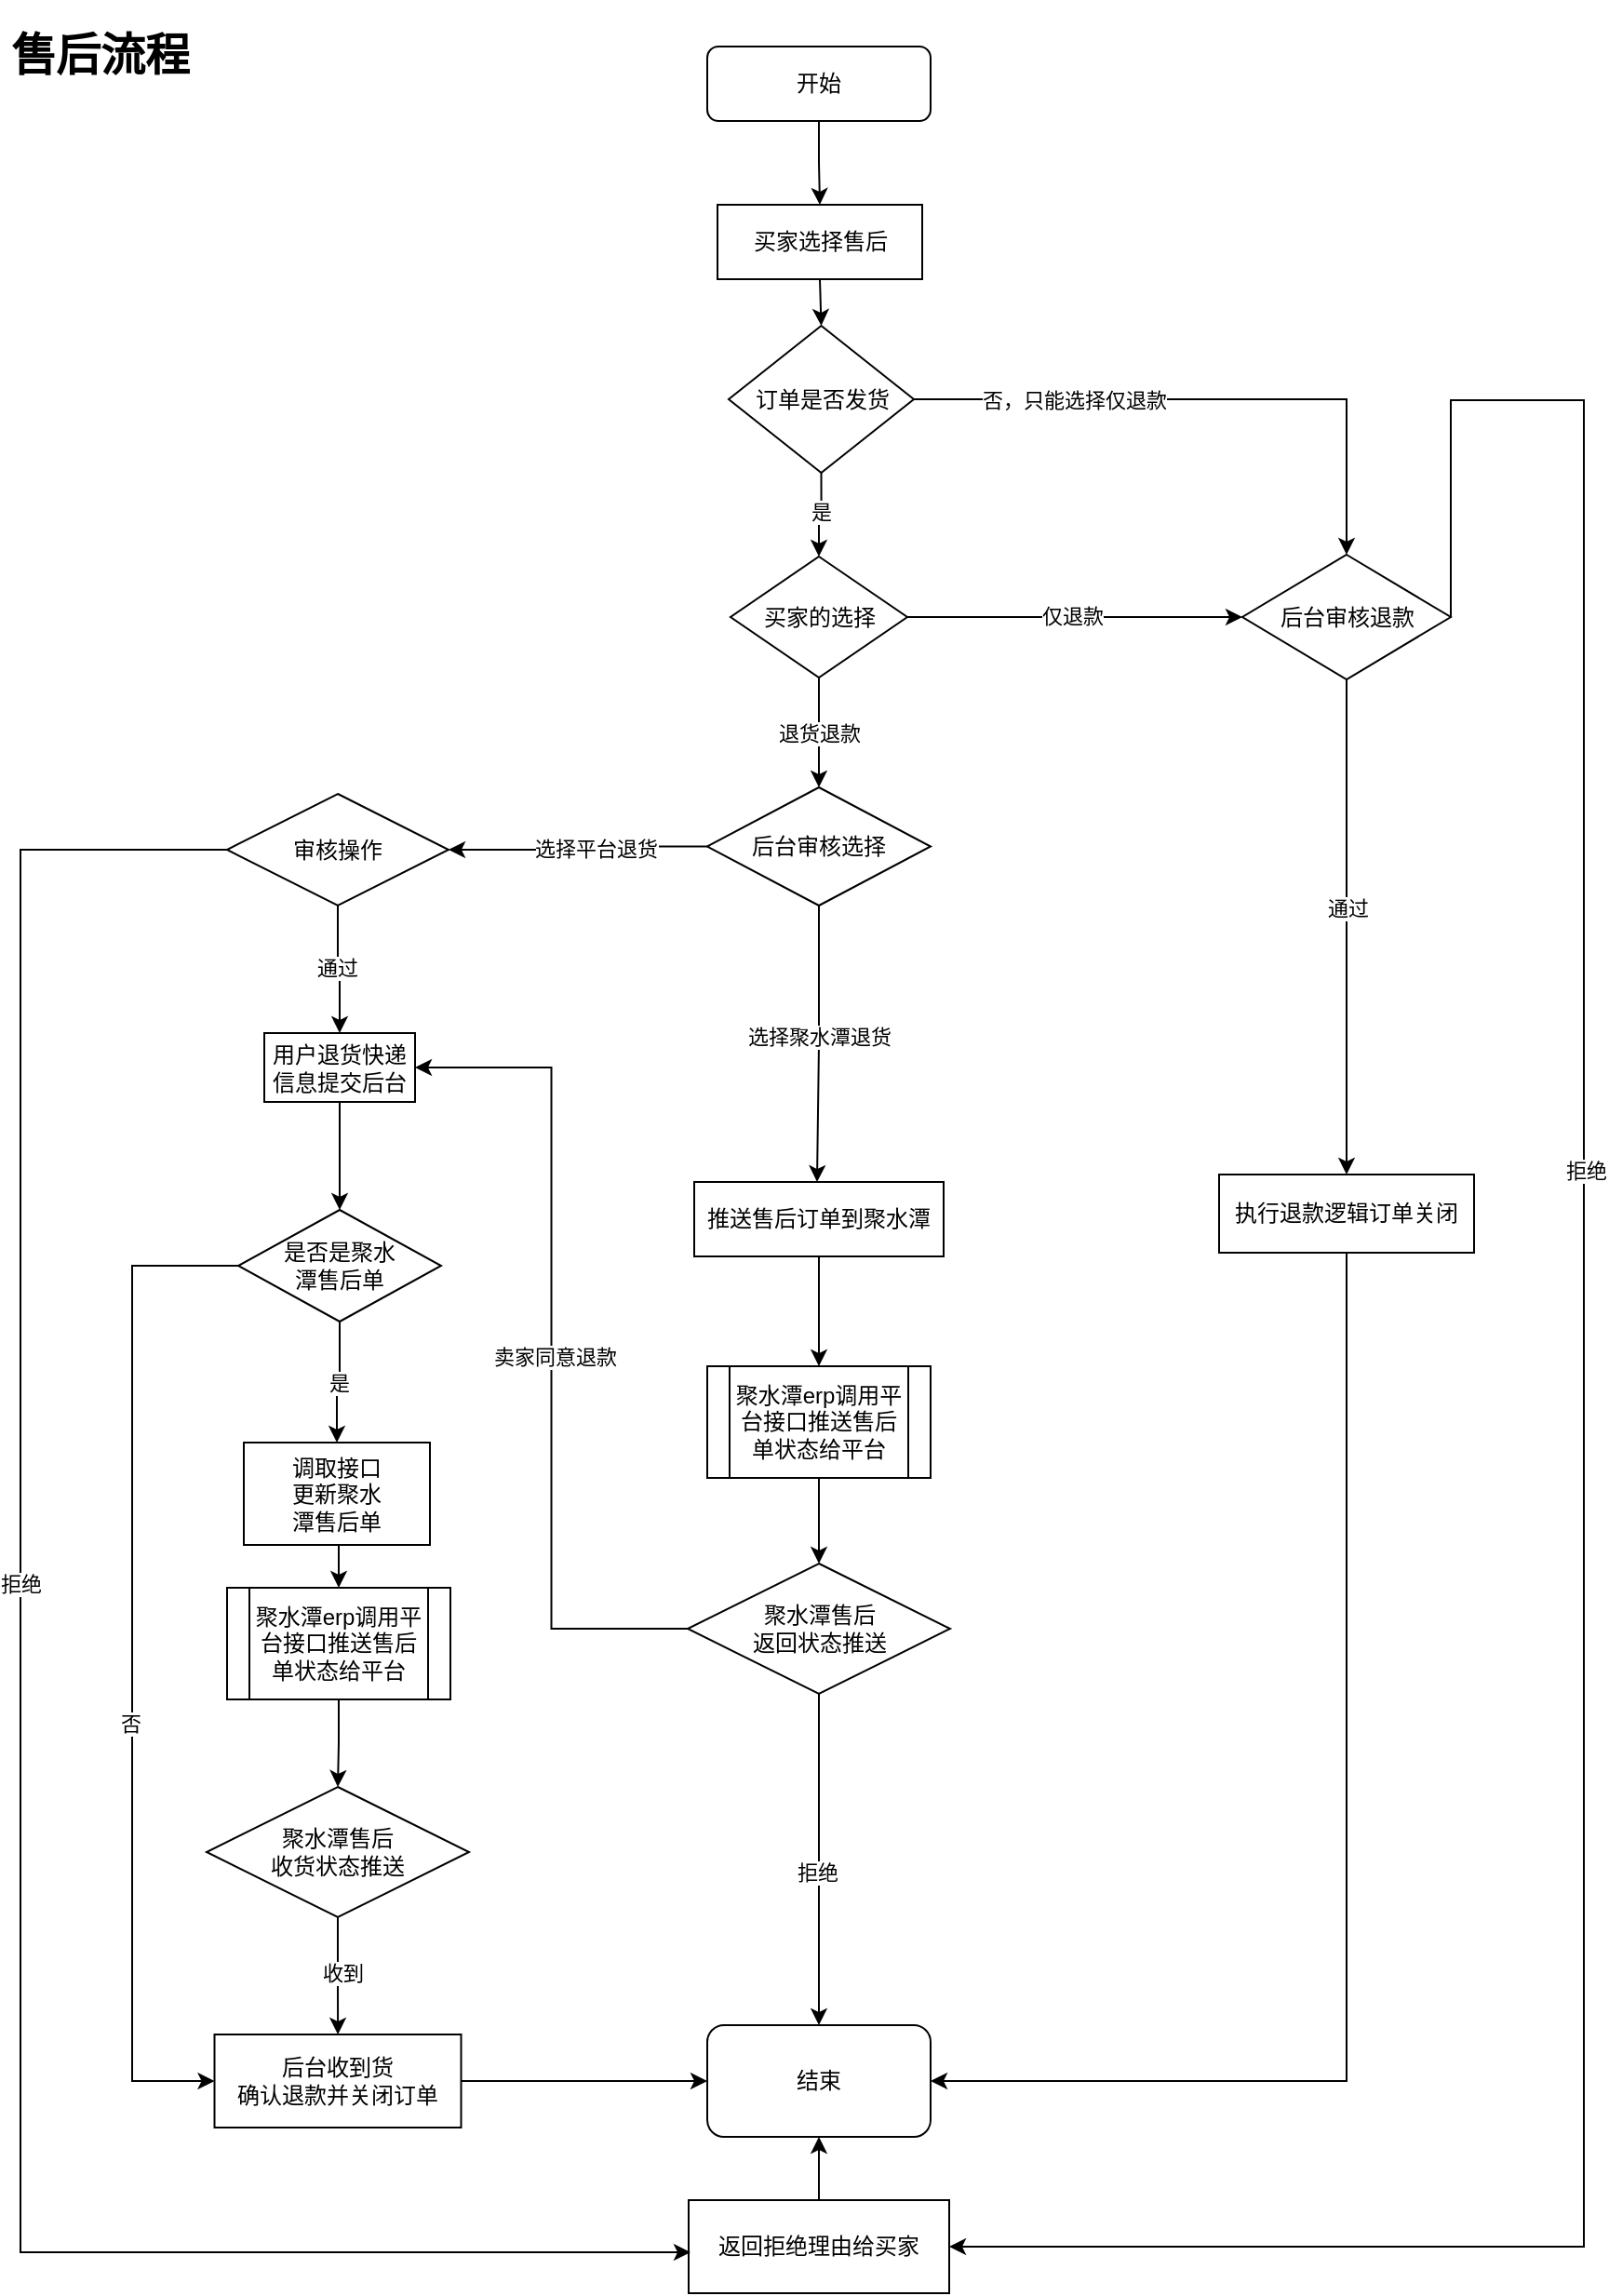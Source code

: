 <mxfile version="22.0.4" type="github">
  <diagram id="C5RBs43oDa-KdzZeNtuy" name="Page-1">
    <mxGraphModel dx="2183" dy="798" grid="1" gridSize="10" guides="1" tooltips="1" connect="1" arrows="1" fold="1" page="1" pageScale="1" pageWidth="827" pageHeight="1169" math="0" shadow="0">
      <root>
        <mxCell id="WIyWlLk6GJQsqaUBKTNV-0" />
        <mxCell id="WIyWlLk6GJQsqaUBKTNV-1" parent="WIyWlLk6GJQsqaUBKTNV-0" />
        <mxCell id="H3hWL_QZo341hXOzopkk-31" style="edgeStyle=orthogonalEdgeStyle;rounded=0;orthogonalLoop=1;jettySize=auto;html=1;exitX=0.5;exitY=1;exitDx=0;exitDy=0;entryX=0.5;entryY=0;entryDx=0;entryDy=0;" edge="1" parent="WIyWlLk6GJQsqaUBKTNV-1" source="WIyWlLk6GJQsqaUBKTNV-3" target="H3hWL_QZo341hXOzopkk-127">
          <mxGeometry relative="1" as="geometry">
            <mxPoint x="-20.25" y="235" as="targetPoint" />
          </mxGeometry>
        </mxCell>
        <mxCell id="WIyWlLk6GJQsqaUBKTNV-3" value="开始" style="rounded=1;whiteSpace=wrap;html=1;fontSize=12;glass=0;strokeWidth=1;shadow=0;" parent="WIyWlLk6GJQsqaUBKTNV-1" vertex="1">
          <mxGeometry x="-81" y="125" width="120" height="40" as="geometry" />
        </mxCell>
        <mxCell id="9lfzOgtiuPNVcqvpQxE5-0" value="&lt;h1&gt;售后流程&lt;/h1&gt;" style="text;html=1;strokeColor=none;fillColor=none;spacing=5;spacingTop=-20;whiteSpace=wrap;overflow=hidden;rounded=0;" parent="WIyWlLk6GJQsqaUBKTNV-1" vertex="1">
          <mxGeometry x="-460" y="110" width="110" height="40" as="geometry" />
        </mxCell>
        <mxCell id="H3hWL_QZo341hXOzopkk-34" style="edgeStyle=orthogonalEdgeStyle;rounded=0;orthogonalLoop=1;jettySize=auto;html=1;exitX=0.5;exitY=1;exitDx=0;exitDy=0;entryX=0.5;entryY=0;entryDx=0;entryDy=0;" edge="1" parent="WIyWlLk6GJQsqaUBKTNV-1" source="H3hWL_QZo341hXOzopkk-5" target="H3hWL_QZo341hXOzopkk-24">
          <mxGeometry relative="1" as="geometry" />
        </mxCell>
        <mxCell id="H3hWL_QZo341hXOzopkk-43" value="通过" style="edgeLabel;html=1;align=center;verticalAlign=middle;resizable=0;points=[];" vertex="1" connectable="0" parent="H3hWL_QZo341hXOzopkk-34">
          <mxGeometry x="-0.077" relative="1" as="geometry">
            <mxPoint as="offset" />
          </mxGeometry>
        </mxCell>
        <mxCell id="H3hWL_QZo341hXOzopkk-117" style="edgeStyle=orthogonalEdgeStyle;rounded=0;orthogonalLoop=1;jettySize=auto;html=1;exitX=1;exitY=0.5;exitDx=0;exitDy=0;entryX=1;entryY=0.5;entryDx=0;entryDy=0;" edge="1" parent="WIyWlLk6GJQsqaUBKTNV-1" source="H3hWL_QZo341hXOzopkk-5" target="H3hWL_QZo341hXOzopkk-23">
          <mxGeometry relative="1" as="geometry">
            <Array as="points">
              <mxPoint x="390" y="315" />
              <mxPoint x="390" y="1307" />
            </Array>
          </mxGeometry>
        </mxCell>
        <mxCell id="H3hWL_QZo341hXOzopkk-118" value="拒绝" style="edgeLabel;html=1;align=center;verticalAlign=middle;resizable=0;points=[];" vertex="1" connectable="0" parent="H3hWL_QZo341hXOzopkk-117">
          <mxGeometry x="-0.21" y="1" relative="1" as="geometry">
            <mxPoint y="1" as="offset" />
          </mxGeometry>
        </mxCell>
        <mxCell id="H3hWL_QZo341hXOzopkk-5" value="后台审核退款" style="rhombus;whiteSpace=wrap;html=1;" vertex="1" parent="WIyWlLk6GJQsqaUBKTNV-1">
          <mxGeometry x="206.5" y="398" width="112" height="67" as="geometry" />
        </mxCell>
        <mxCell id="H3hWL_QZo341hXOzopkk-16" style="edgeStyle=orthogonalEdgeStyle;rounded=0;orthogonalLoop=1;jettySize=auto;html=1;exitX=0.5;exitY=1;exitDx=0;exitDy=0;entryX=0.5;entryY=0;entryDx=0;entryDy=0;" edge="1" parent="WIyWlLk6GJQsqaUBKTNV-1" source="H3hWL_QZo341hXOzopkk-15" target="H3hWL_QZo341hXOzopkk-46">
          <mxGeometry relative="1" as="geometry">
            <mxPoint x="-70" y="510" as="targetPoint" />
            <mxPoint x="40" y="428.5" as="sourcePoint" />
          </mxGeometry>
        </mxCell>
        <mxCell id="H3hWL_QZo341hXOzopkk-18" value="退货退款" style="edgeLabel;html=1;align=center;verticalAlign=middle;resizable=0;points=[];" vertex="1" connectable="0" parent="H3hWL_QZo341hXOzopkk-16">
          <mxGeometry x="-0.043" relative="1" as="geometry">
            <mxPoint y="2" as="offset" />
          </mxGeometry>
        </mxCell>
        <mxCell id="H3hWL_QZo341hXOzopkk-143" style="edgeStyle=orthogonalEdgeStyle;rounded=0;orthogonalLoop=1;jettySize=auto;html=1;exitX=1;exitY=0.5;exitDx=0;exitDy=0;entryX=0;entryY=0.5;entryDx=0;entryDy=0;" edge="1" parent="WIyWlLk6GJQsqaUBKTNV-1" source="H3hWL_QZo341hXOzopkk-15" target="H3hWL_QZo341hXOzopkk-5">
          <mxGeometry relative="1" as="geometry" />
        </mxCell>
        <mxCell id="H3hWL_QZo341hXOzopkk-144" value="仅退款" style="edgeLabel;html=1;align=center;verticalAlign=middle;resizable=0;points=[];" vertex="1" connectable="0" parent="H3hWL_QZo341hXOzopkk-143">
          <mxGeometry x="-0.781" y="-2" relative="1" as="geometry">
            <mxPoint x="69" y="-3" as="offset" />
          </mxGeometry>
        </mxCell>
        <mxCell id="H3hWL_QZo341hXOzopkk-15" value="买家的选择" style="rhombus;whiteSpace=wrap;html=1;" vertex="1" parent="WIyWlLk6GJQsqaUBKTNV-1">
          <mxGeometry x="-68.5" y="399" width="95" height="65" as="geometry" />
        </mxCell>
        <mxCell id="H3hWL_QZo341hXOzopkk-116" style="edgeStyle=orthogonalEdgeStyle;rounded=0;orthogonalLoop=1;jettySize=auto;html=1;exitX=0.5;exitY=0;exitDx=0;exitDy=0;entryX=0.5;entryY=1;entryDx=0;entryDy=0;" edge="1" parent="WIyWlLk6GJQsqaUBKTNV-1" source="H3hWL_QZo341hXOzopkk-23" target="H3hWL_QZo341hXOzopkk-61">
          <mxGeometry relative="1" as="geometry" />
        </mxCell>
        <mxCell id="H3hWL_QZo341hXOzopkk-23" value="返回拒绝理由给买家" style="rounded=0;whiteSpace=wrap;html=1;" vertex="1" parent="WIyWlLk6GJQsqaUBKTNV-1">
          <mxGeometry x="-91" y="1282" width="140" height="50" as="geometry" />
        </mxCell>
        <mxCell id="H3hWL_QZo341hXOzopkk-62" style="edgeStyle=orthogonalEdgeStyle;rounded=0;orthogonalLoop=1;jettySize=auto;html=1;exitX=0.5;exitY=1;exitDx=0;exitDy=0;entryX=1;entryY=0.5;entryDx=0;entryDy=0;" edge="1" parent="WIyWlLk6GJQsqaUBKTNV-1" source="H3hWL_QZo341hXOzopkk-24" target="H3hWL_QZo341hXOzopkk-61">
          <mxGeometry relative="1" as="geometry" />
        </mxCell>
        <mxCell id="H3hWL_QZo341hXOzopkk-24" value="执行退款逻辑订单关闭" style="rounded=0;whiteSpace=wrap;html=1;" vertex="1" parent="WIyWlLk6GJQsqaUBKTNV-1">
          <mxGeometry x="194" y="731" width="137" height="42" as="geometry" />
        </mxCell>
        <mxCell id="H3hWL_QZo341hXOzopkk-134" style="edgeStyle=orthogonalEdgeStyle;rounded=0;orthogonalLoop=1;jettySize=auto;html=1;exitX=0.5;exitY=1;exitDx=0;exitDy=0;entryX=0.5;entryY=0;entryDx=0;entryDy=0;" edge="1" parent="WIyWlLk6GJQsqaUBKTNV-1" source="H3hWL_QZo341hXOzopkk-25" target="H3hWL_QZo341hXOzopkk-15">
          <mxGeometry relative="1" as="geometry" />
        </mxCell>
        <mxCell id="H3hWL_QZo341hXOzopkk-135" value="是" style="edgeLabel;html=1;align=center;verticalAlign=middle;resizable=0;points=[];" vertex="1" connectable="0" parent="H3hWL_QZo341hXOzopkk-134">
          <mxGeometry x="-0.122" y="-3" relative="1" as="geometry">
            <mxPoint x="2" as="offset" />
          </mxGeometry>
        </mxCell>
        <mxCell id="H3hWL_QZo341hXOzopkk-141" style="edgeStyle=orthogonalEdgeStyle;rounded=0;orthogonalLoop=1;jettySize=auto;html=1;exitX=1;exitY=0.5;exitDx=0;exitDy=0;entryX=0.5;entryY=0;entryDx=0;entryDy=0;" edge="1" parent="WIyWlLk6GJQsqaUBKTNV-1" source="H3hWL_QZo341hXOzopkk-25" target="H3hWL_QZo341hXOzopkk-5">
          <mxGeometry relative="1" as="geometry" />
        </mxCell>
        <mxCell id="H3hWL_QZo341hXOzopkk-142" value="否，只能选择仅退款" style="edgeLabel;html=1;align=center;verticalAlign=middle;resizable=0;points=[];" vertex="1" connectable="0" parent="H3hWL_QZo341hXOzopkk-141">
          <mxGeometry x="-0.107" y="-1" relative="1" as="geometry">
            <mxPoint x="-55" y="-1" as="offset" />
          </mxGeometry>
        </mxCell>
        <mxCell id="H3hWL_QZo341hXOzopkk-25" value="订单是否发货" style="rhombus;whiteSpace=wrap;html=1;" vertex="1" parent="WIyWlLk6GJQsqaUBKTNV-1">
          <mxGeometry x="-69.5" y="275" width="99.5" height="79" as="geometry" />
        </mxCell>
        <mxCell id="H3hWL_QZo341hXOzopkk-47" style="edgeStyle=orthogonalEdgeStyle;rounded=0;orthogonalLoop=1;jettySize=auto;html=1;exitX=0.5;exitY=1;exitDx=0;exitDy=0;entryX=0.5;entryY=0;entryDx=0;entryDy=0;" edge="1" parent="WIyWlLk6GJQsqaUBKTNV-1" source="H3hWL_QZo341hXOzopkk-46">
          <mxGeometry relative="1" as="geometry">
            <mxPoint x="-22" y="735" as="targetPoint" />
          </mxGeometry>
        </mxCell>
        <mxCell id="H3hWL_QZo341hXOzopkk-50" value="选择聚水潭退货" style="edgeLabel;html=1;align=center;verticalAlign=middle;resizable=0;points=[];" vertex="1" connectable="0" parent="H3hWL_QZo341hXOzopkk-47">
          <mxGeometry x="-0.051" relative="1" as="geometry">
            <mxPoint as="offset" />
          </mxGeometry>
        </mxCell>
        <mxCell id="H3hWL_QZo341hXOzopkk-51" style="edgeStyle=orthogonalEdgeStyle;rounded=0;orthogonalLoop=1;jettySize=auto;html=1;exitX=0;exitY=0.5;exitDx=0;exitDy=0;entryX=1;entryY=0.5;entryDx=0;entryDy=0;" edge="1" parent="WIyWlLk6GJQsqaUBKTNV-1" source="H3hWL_QZo341hXOzopkk-46" target="H3hWL_QZo341hXOzopkk-64">
          <mxGeometry relative="1" as="geometry">
            <mxPoint x="-240" y="555" as="targetPoint" />
          </mxGeometry>
        </mxCell>
        <mxCell id="H3hWL_QZo341hXOzopkk-52" value="选择平台退货" style="edgeLabel;html=1;align=center;verticalAlign=middle;resizable=0;points=[];" vertex="1" connectable="0" parent="H3hWL_QZo341hXOzopkk-51">
          <mxGeometry x="-0.038" y="-3" relative="1" as="geometry">
            <mxPoint x="7" y="4" as="offset" />
          </mxGeometry>
        </mxCell>
        <mxCell id="H3hWL_QZo341hXOzopkk-46" value="后台审核选择" style="rhombus;whiteSpace=wrap;html=1;" vertex="1" parent="WIyWlLk6GJQsqaUBKTNV-1">
          <mxGeometry x="-81" y="523" width="120" height="63.5" as="geometry" />
        </mxCell>
        <mxCell id="H3hWL_QZo341hXOzopkk-56" style="edgeStyle=orthogonalEdgeStyle;rounded=0;orthogonalLoop=1;jettySize=auto;html=1;exitX=0.5;exitY=1;exitDx=0;exitDy=0;entryX=0.5;entryY=0;entryDx=0;entryDy=0;" edge="1" parent="WIyWlLk6GJQsqaUBKTNV-1" source="H3hWL_QZo341hXOzopkk-55" target="H3hWL_QZo341hXOzopkk-58">
          <mxGeometry relative="1" as="geometry">
            <mxPoint x="-21" y="855" as="targetPoint" />
          </mxGeometry>
        </mxCell>
        <mxCell id="H3hWL_QZo341hXOzopkk-55" value="推送售后订单到聚水潭" style="rounded=0;whiteSpace=wrap;html=1;" vertex="1" parent="WIyWlLk6GJQsqaUBKTNV-1">
          <mxGeometry x="-88" y="735" width="134" height="40" as="geometry" />
        </mxCell>
        <mxCell id="H3hWL_QZo341hXOzopkk-59" style="edgeStyle=orthogonalEdgeStyle;rounded=0;orthogonalLoop=1;jettySize=auto;html=1;exitX=0.5;exitY=1;exitDx=0;exitDy=0;entryX=0.5;entryY=0;entryDx=0;entryDy=0;" edge="1" parent="WIyWlLk6GJQsqaUBKTNV-1" source="H3hWL_QZo341hXOzopkk-58" target="H3hWL_QZo341hXOzopkk-79">
          <mxGeometry relative="1" as="geometry">
            <mxPoint x="-21" y="965" as="targetPoint" />
          </mxGeometry>
        </mxCell>
        <mxCell id="H3hWL_QZo341hXOzopkk-58" value="聚水潭erp调用平台接口推送售后单状态给平台" style="shape=process;whiteSpace=wrap;html=1;backgroundOutline=1;" vertex="1" parent="WIyWlLk6GJQsqaUBKTNV-1">
          <mxGeometry x="-81" y="834" width="120" height="60" as="geometry" />
        </mxCell>
        <mxCell id="H3hWL_QZo341hXOzopkk-61" value="结束" style="rounded=1;whiteSpace=wrap;html=1;" vertex="1" parent="WIyWlLk6GJQsqaUBKTNV-1">
          <mxGeometry x="-81" y="1188" width="120" height="60" as="geometry" />
        </mxCell>
        <mxCell id="H3hWL_QZo341hXOzopkk-69" style="edgeStyle=orthogonalEdgeStyle;rounded=0;orthogonalLoop=1;jettySize=auto;html=1;exitX=0.5;exitY=1;exitDx=0;exitDy=0;entryX=0.5;entryY=0;entryDx=0;entryDy=0;" edge="1" parent="WIyWlLk6GJQsqaUBKTNV-1" source="H3hWL_QZo341hXOzopkk-64" target="H3hWL_QZo341hXOzopkk-71">
          <mxGeometry relative="1" as="geometry">
            <mxPoint x="-278" y="665" as="targetPoint" />
          </mxGeometry>
        </mxCell>
        <mxCell id="H3hWL_QZo341hXOzopkk-70" value="通过" style="edgeLabel;html=1;align=center;verticalAlign=middle;resizable=0;points=[];" vertex="1" connectable="0" parent="H3hWL_QZo341hXOzopkk-69">
          <mxGeometry x="-0.035" y="-1" relative="1" as="geometry">
            <mxPoint as="offset" />
          </mxGeometry>
        </mxCell>
        <mxCell id="H3hWL_QZo341hXOzopkk-119" style="edgeStyle=orthogonalEdgeStyle;rounded=0;orthogonalLoop=1;jettySize=auto;html=1;exitX=0;exitY=0.5;exitDx=0;exitDy=0;" edge="1" parent="WIyWlLk6GJQsqaUBKTNV-1" source="H3hWL_QZo341hXOzopkk-64">
          <mxGeometry relative="1" as="geometry">
            <mxPoint x="-90" y="1310" as="targetPoint" />
            <Array as="points">
              <mxPoint x="-450" y="557" />
              <mxPoint x="-450" y="1310" />
              <mxPoint x="-91" y="1310" />
            </Array>
          </mxGeometry>
        </mxCell>
        <mxCell id="H3hWL_QZo341hXOzopkk-120" value="拒绝" style="edgeLabel;html=1;align=center;verticalAlign=middle;resizable=0;points=[];" vertex="1" connectable="0" parent="H3hWL_QZo341hXOzopkk-119">
          <mxGeometry x="-0.174" relative="1" as="geometry">
            <mxPoint as="offset" />
          </mxGeometry>
        </mxCell>
        <mxCell id="H3hWL_QZo341hXOzopkk-64" value="审核操作" style="rhombus;whiteSpace=wrap;html=1;" vertex="1" parent="WIyWlLk6GJQsqaUBKTNV-1">
          <mxGeometry x="-339" y="526.5" width="119" height="60" as="geometry" />
        </mxCell>
        <mxCell id="H3hWL_QZo341hXOzopkk-102" style="edgeStyle=orthogonalEdgeStyle;rounded=0;orthogonalLoop=1;jettySize=auto;html=1;exitX=0.5;exitY=1;exitDx=0;exitDy=0;entryX=0.5;entryY=0;entryDx=0;entryDy=0;" edge="1" parent="WIyWlLk6GJQsqaUBKTNV-1" source="H3hWL_QZo341hXOzopkk-71" target="H3hWL_QZo341hXOzopkk-101">
          <mxGeometry relative="1" as="geometry" />
        </mxCell>
        <mxCell id="H3hWL_QZo341hXOzopkk-71" value="用户退货快递信息提交后台" style="rounded=0;whiteSpace=wrap;html=1;" vertex="1" parent="WIyWlLk6GJQsqaUBKTNV-1">
          <mxGeometry x="-319" y="655" width="81" height="37" as="geometry" />
        </mxCell>
        <mxCell id="H3hWL_QZo341hXOzopkk-122" style="edgeStyle=orthogonalEdgeStyle;rounded=0;orthogonalLoop=1;jettySize=auto;html=1;exitX=1;exitY=0.5;exitDx=0;exitDy=0;entryX=0;entryY=0.5;entryDx=0;entryDy=0;" edge="1" parent="WIyWlLk6GJQsqaUBKTNV-1" source="H3hWL_QZo341hXOzopkk-73" target="H3hWL_QZo341hXOzopkk-61">
          <mxGeometry relative="1" as="geometry" />
        </mxCell>
        <mxCell id="H3hWL_QZo341hXOzopkk-73" value="后台收到货&lt;br&gt;确认退款并关闭订单" style="rounded=0;whiteSpace=wrap;html=1;" vertex="1" parent="WIyWlLk6GJQsqaUBKTNV-1">
          <mxGeometry x="-345.75" y="1193" width="132.5" height="50" as="geometry" />
        </mxCell>
        <mxCell id="H3hWL_QZo341hXOzopkk-98" style="edgeStyle=orthogonalEdgeStyle;rounded=0;orthogonalLoop=1;jettySize=auto;html=1;exitX=0;exitY=0.5;exitDx=0;exitDy=0;entryX=1;entryY=0.5;entryDx=0;entryDy=0;" edge="1" parent="WIyWlLk6GJQsqaUBKTNV-1" source="H3hWL_QZo341hXOzopkk-79" target="H3hWL_QZo341hXOzopkk-71">
          <mxGeometry relative="1" as="geometry" />
        </mxCell>
        <mxCell id="H3hWL_QZo341hXOzopkk-99" value="卖家同意退款" style="edgeLabel;html=1;align=center;verticalAlign=middle;resizable=0;points=[];" vertex="1" connectable="0" parent="H3hWL_QZo341hXOzopkk-98">
          <mxGeometry x="-0.017" y="-1" relative="1" as="geometry">
            <mxPoint as="offset" />
          </mxGeometry>
        </mxCell>
        <mxCell id="H3hWL_QZo341hXOzopkk-100" style="edgeStyle=orthogonalEdgeStyle;rounded=0;orthogonalLoop=1;jettySize=auto;html=1;exitX=0.5;exitY=1;exitDx=0;exitDy=0;entryX=0.5;entryY=0;entryDx=0;entryDy=0;" edge="1" parent="WIyWlLk6GJQsqaUBKTNV-1" source="H3hWL_QZo341hXOzopkk-79" target="H3hWL_QZo341hXOzopkk-61">
          <mxGeometry relative="1" as="geometry">
            <mxPoint x="-20" y="1140" as="targetPoint" />
          </mxGeometry>
        </mxCell>
        <mxCell id="H3hWL_QZo341hXOzopkk-115" value="拒绝" style="edgeLabel;html=1;align=center;verticalAlign=middle;resizable=0;points=[];" vertex="1" connectable="0" parent="H3hWL_QZo341hXOzopkk-100">
          <mxGeometry x="0.072" y="-1" relative="1" as="geometry">
            <mxPoint as="offset" />
          </mxGeometry>
        </mxCell>
        <mxCell id="H3hWL_QZo341hXOzopkk-79" value="聚水潭售后&lt;br&gt;返回状态推送" style="rhombus;whiteSpace=wrap;html=1;" vertex="1" parent="WIyWlLk6GJQsqaUBKTNV-1">
          <mxGeometry x="-91.5" y="940" width="141" height="70" as="geometry" />
        </mxCell>
        <mxCell id="H3hWL_QZo341hXOzopkk-103" style="edgeStyle=orthogonalEdgeStyle;rounded=0;orthogonalLoop=1;jettySize=auto;html=1;exitX=0;exitY=0.5;exitDx=0;exitDy=0;entryX=0;entryY=0.5;entryDx=0;entryDy=0;" edge="1" parent="WIyWlLk6GJQsqaUBKTNV-1" source="H3hWL_QZo341hXOzopkk-101" target="H3hWL_QZo341hXOzopkk-73">
          <mxGeometry relative="1" as="geometry">
            <mxPoint x="-370" y="970" as="targetPoint" />
            <Array as="points">
              <mxPoint x="-390" y="780" />
              <mxPoint x="-390" y="1218" />
            </Array>
          </mxGeometry>
        </mxCell>
        <mxCell id="H3hWL_QZo341hXOzopkk-104" value="否" style="edgeLabel;html=1;align=center;verticalAlign=middle;resizable=0;points=[];" vertex="1" connectable="0" parent="H3hWL_QZo341hXOzopkk-103">
          <mxGeometry x="0.043" y="-1" relative="1" as="geometry">
            <mxPoint y="22" as="offset" />
          </mxGeometry>
        </mxCell>
        <mxCell id="H3hWL_QZo341hXOzopkk-105" style="edgeStyle=orthogonalEdgeStyle;rounded=0;orthogonalLoop=1;jettySize=auto;html=1;exitX=0.5;exitY=1;exitDx=0;exitDy=0;entryX=0.5;entryY=0;entryDx=0;entryDy=0;" edge="1" parent="WIyWlLk6GJQsqaUBKTNV-1" source="H3hWL_QZo341hXOzopkk-101" target="H3hWL_QZo341hXOzopkk-107">
          <mxGeometry relative="1" as="geometry">
            <mxPoint x="-280" y="870" as="targetPoint" />
            <mxPoint x="-278.5" y="831" as="sourcePoint" />
          </mxGeometry>
        </mxCell>
        <mxCell id="H3hWL_QZo341hXOzopkk-106" value="是" style="edgeLabel;html=1;align=center;verticalAlign=middle;resizable=0;points=[];" vertex="1" connectable="0" parent="H3hWL_QZo341hXOzopkk-105">
          <mxGeometry x="-0.014" relative="1" as="geometry">
            <mxPoint as="offset" />
          </mxGeometry>
        </mxCell>
        <mxCell id="H3hWL_QZo341hXOzopkk-101" value="是否是聚水&lt;br&gt;潭售后单" style="rhombus;whiteSpace=wrap;html=1;" vertex="1" parent="WIyWlLk6GJQsqaUBKTNV-1">
          <mxGeometry x="-333" y="750" width="109" height="60" as="geometry" />
        </mxCell>
        <mxCell id="H3hWL_QZo341hXOzopkk-110" style="edgeStyle=orthogonalEdgeStyle;rounded=0;orthogonalLoop=1;jettySize=auto;html=1;exitX=0.5;exitY=1;exitDx=0;exitDy=0;entryX=0.5;entryY=0;entryDx=0;entryDy=0;" edge="1" parent="WIyWlLk6GJQsqaUBKTNV-1" source="H3hWL_QZo341hXOzopkk-107" target="H3hWL_QZo341hXOzopkk-109">
          <mxGeometry relative="1" as="geometry" />
        </mxCell>
        <mxCell id="H3hWL_QZo341hXOzopkk-107" value="调取接口&lt;br&gt;更新聚水&lt;br&gt;潭售后单" style="rounded=0;whiteSpace=wrap;html=1;" vertex="1" parent="WIyWlLk6GJQsqaUBKTNV-1">
          <mxGeometry x="-330" y="875" width="100" height="55" as="geometry" />
        </mxCell>
        <mxCell id="H3hWL_QZo341hXOzopkk-112" style="edgeStyle=orthogonalEdgeStyle;rounded=0;orthogonalLoop=1;jettySize=auto;html=1;exitX=0.5;exitY=1;exitDx=0;exitDy=0;entryX=0.5;entryY=0;entryDx=0;entryDy=0;" edge="1" parent="WIyWlLk6GJQsqaUBKTNV-1" source="H3hWL_QZo341hXOzopkk-109" target="H3hWL_QZo341hXOzopkk-111">
          <mxGeometry relative="1" as="geometry" />
        </mxCell>
        <mxCell id="H3hWL_QZo341hXOzopkk-109" value="聚水潭erp调用平台接口推送售后单状态给平台" style="shape=process;whiteSpace=wrap;html=1;backgroundOutline=1;" vertex="1" parent="WIyWlLk6GJQsqaUBKTNV-1">
          <mxGeometry x="-339" y="953" width="120" height="60" as="geometry" />
        </mxCell>
        <mxCell id="H3hWL_QZo341hXOzopkk-113" style="edgeStyle=orthogonalEdgeStyle;rounded=0;orthogonalLoop=1;jettySize=auto;html=1;exitX=0.5;exitY=1;exitDx=0;exitDy=0;" edge="1" parent="WIyWlLk6GJQsqaUBKTNV-1" source="H3hWL_QZo341hXOzopkk-111" target="H3hWL_QZo341hXOzopkk-73">
          <mxGeometry relative="1" as="geometry" />
        </mxCell>
        <mxCell id="H3hWL_QZo341hXOzopkk-114" value="收到" style="edgeLabel;html=1;align=center;verticalAlign=middle;resizable=0;points=[];" vertex="1" connectable="0" parent="H3hWL_QZo341hXOzopkk-113">
          <mxGeometry x="-0.049" y="2" relative="1" as="geometry">
            <mxPoint as="offset" />
          </mxGeometry>
        </mxCell>
        <mxCell id="H3hWL_QZo341hXOzopkk-111" value="聚水潭售后&lt;br&gt;收货状态推送" style="rhombus;whiteSpace=wrap;html=1;" vertex="1" parent="WIyWlLk6GJQsqaUBKTNV-1">
          <mxGeometry x="-350" y="1060" width="141" height="70" as="geometry" />
        </mxCell>
        <mxCell id="H3hWL_QZo341hXOzopkk-128" style="edgeStyle=orthogonalEdgeStyle;rounded=0;orthogonalLoop=1;jettySize=auto;html=1;exitX=0.5;exitY=1;exitDx=0;exitDy=0;entryX=0.5;entryY=0;entryDx=0;entryDy=0;" edge="1" parent="WIyWlLk6GJQsqaUBKTNV-1" source="H3hWL_QZo341hXOzopkk-127" target="H3hWL_QZo341hXOzopkk-25">
          <mxGeometry relative="1" as="geometry" />
        </mxCell>
        <mxCell id="H3hWL_QZo341hXOzopkk-127" value="买家选择售后" style="rounded=0;whiteSpace=wrap;html=1;" vertex="1" parent="WIyWlLk6GJQsqaUBKTNV-1">
          <mxGeometry x="-75.5" y="210" width="110" height="40" as="geometry" />
        </mxCell>
      </root>
    </mxGraphModel>
  </diagram>
</mxfile>

